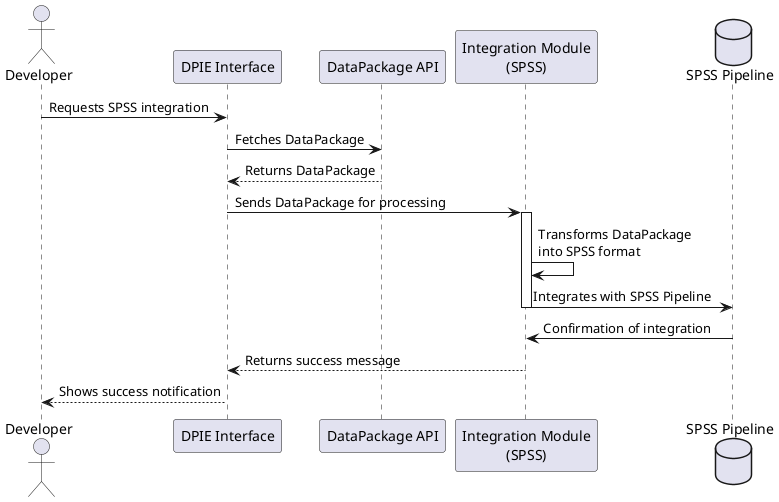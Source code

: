 @startuml
actor Developer as dev
participant "DPIE Interface" as dpi
participant "DataPackage API" as dpapi
participant "Integration Module\n(SPSS)" as spss
database "SPSS Pipeline" as pipeline

dev -> dpi : Requests SPSS integration
dpi -> dpapi : Fetches DataPackage
dpapi --> dpi : Returns DataPackage
dpi -> spss : Sends DataPackage for processing
activate spss
spss -> spss : Transforms DataPackage\ninto SPSS format
spss -> pipeline : Integrates with SPSS Pipeline
deactivate spss
pipeline -> spss : Confirmation of integration
spss --> dpi : Returns success message
dpi --> dev : Shows success notification

@enduml